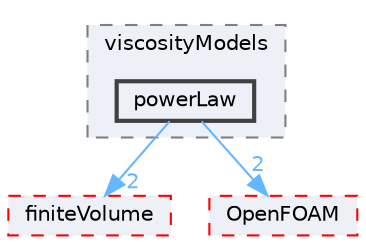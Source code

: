 digraph "src/transportModels/incompressible/viscosityModels/powerLaw"
{
 // LATEX_PDF_SIZE
  bgcolor="transparent";
  edge [fontname=Helvetica,fontsize=10,labelfontname=Helvetica,labelfontsize=10];
  node [fontname=Helvetica,fontsize=10,shape=box,height=0.2,width=0.4];
  compound=true
  subgraph clusterdir_96098a512bec5be00e402918bdacabdd {
    graph [ bgcolor="#edf0f7", pencolor="grey50", label="viscosityModels", fontname=Helvetica,fontsize=10 style="filled,dashed", URL="dir_96098a512bec5be00e402918bdacabdd.html",tooltip=""]
  dir_df83502f6a7df682e3825c6081ab1c8e [label="powerLaw", fillcolor="#edf0f7", color="grey25", style="filled,bold", URL="dir_df83502f6a7df682e3825c6081ab1c8e.html",tooltip=""];
  }
  dir_9bd15774b555cf7259a6fa18f99fe99b [label="finiteVolume", fillcolor="#edf0f7", color="red", style="filled,dashed", URL="dir_9bd15774b555cf7259a6fa18f99fe99b.html",tooltip=""];
  dir_c5473ff19b20e6ec4dfe5c310b3778a8 [label="OpenFOAM", fillcolor="#edf0f7", color="red", style="filled,dashed", URL="dir_c5473ff19b20e6ec4dfe5c310b3778a8.html",tooltip=""];
  dir_df83502f6a7df682e3825c6081ab1c8e->dir_9bd15774b555cf7259a6fa18f99fe99b [headlabel="2", labeldistance=1.5 headhref="dir_003024_001387.html" href="dir_003024_001387.html" color="steelblue1" fontcolor="steelblue1"];
  dir_df83502f6a7df682e3825c6081ab1c8e->dir_c5473ff19b20e6ec4dfe5c310b3778a8 [headlabel="2", labeldistance=1.5 headhref="dir_003024_002695.html" href="dir_003024_002695.html" color="steelblue1" fontcolor="steelblue1"];
}
